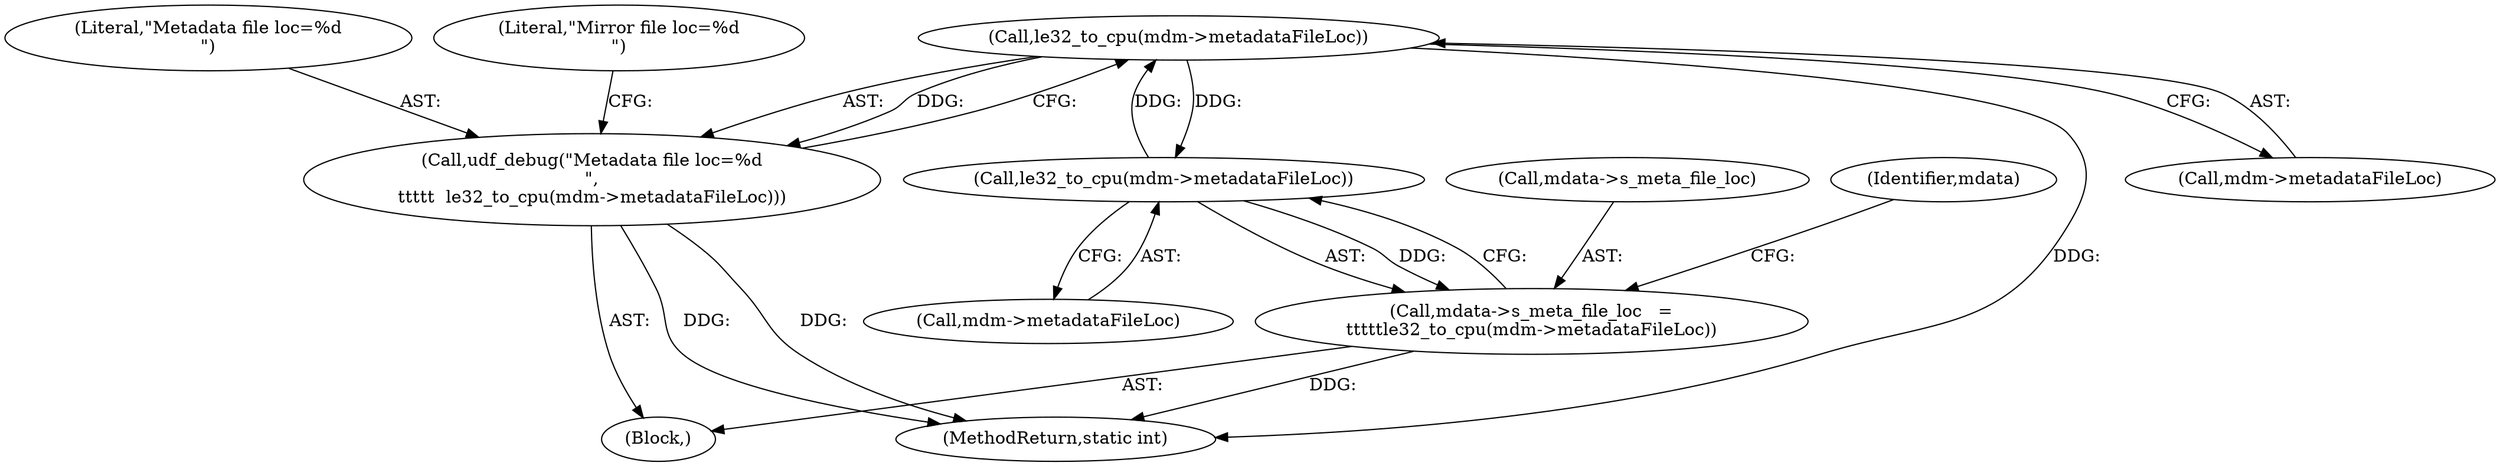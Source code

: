 digraph "0_linux_1df2ae31c724e57be9d7ac00d78db8a5dabdd050@pointer" {
"1000484" [label="(Call,le32_to_cpu(mdm->metadataFileLoc))"];
"1000412" [label="(Call,le32_to_cpu(mdm->metadataFileLoc))"];
"1000484" [label="(Call,le32_to_cpu(mdm->metadataFileLoc))"];
"1000408" [label="(Call,mdata->s_meta_file_loc   =\n\t\t\t\t\tle32_to_cpu(mdm->metadataFileLoc))"];
"1000482" [label="(Call,udf_debug(\"Metadata file loc=%d\n\",\n\t\t\t\t\t  le32_to_cpu(mdm->metadataFileLoc)))"];
"1000485" [label="(Call,mdm->metadataFileLoc)"];
"1000590" [label="(MethodReturn,static int)"];
"1000409" [label="(Call,mdata->s_meta_file_loc)"];
"1000482" [label="(Call,udf_debug(\"Metadata file loc=%d\n\",\n\t\t\t\t\t  le32_to_cpu(mdm->metadataFileLoc)))"];
"1000372" [label="(Block,)"];
"1000413" [label="(Call,mdm->metadataFileLoc)"];
"1000483" [label="(Literal,\"Metadata file loc=%d\n\")"];
"1000484" [label="(Call,le32_to_cpu(mdm->metadataFileLoc))"];
"1000412" [label="(Call,le32_to_cpu(mdm->metadataFileLoc))"];
"1000408" [label="(Call,mdata->s_meta_file_loc   =\n\t\t\t\t\tle32_to_cpu(mdm->metadataFileLoc))"];
"1000418" [label="(Identifier,mdata)"];
"1000489" [label="(Literal,\"Mirror file loc=%d\n\")"];
"1000484" -> "1000482"  [label="AST: "];
"1000484" -> "1000485"  [label="CFG: "];
"1000485" -> "1000484"  [label="AST: "];
"1000482" -> "1000484"  [label="CFG: "];
"1000484" -> "1000590"  [label="DDG: "];
"1000484" -> "1000412"  [label="DDG: "];
"1000484" -> "1000482"  [label="DDG: "];
"1000412" -> "1000484"  [label="DDG: "];
"1000412" -> "1000408"  [label="AST: "];
"1000412" -> "1000413"  [label="CFG: "];
"1000413" -> "1000412"  [label="AST: "];
"1000408" -> "1000412"  [label="CFG: "];
"1000412" -> "1000408"  [label="DDG: "];
"1000408" -> "1000372"  [label="AST: "];
"1000409" -> "1000408"  [label="AST: "];
"1000418" -> "1000408"  [label="CFG: "];
"1000408" -> "1000590"  [label="DDG: "];
"1000482" -> "1000372"  [label="AST: "];
"1000483" -> "1000482"  [label="AST: "];
"1000489" -> "1000482"  [label="CFG: "];
"1000482" -> "1000590"  [label="DDG: "];
"1000482" -> "1000590"  [label="DDG: "];
}
